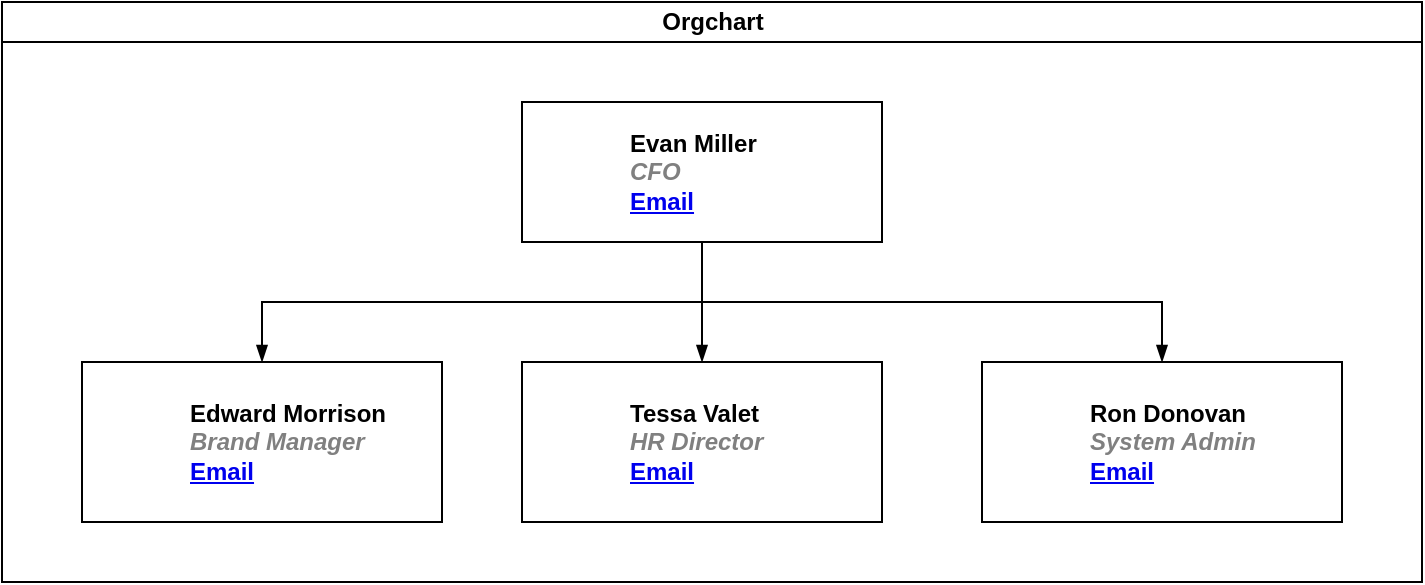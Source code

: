 <mxfile version="12.8.5" type="github" pages="2">
  <diagram id="prtHgNgQTEPvFCAcTncT" name="Page-1">
    <mxGraphModel dx="720" dy="460" grid="1" gridSize="10" guides="1" tooltips="1" connect="1" arrows="1" fold="1" page="1" pageScale="1" pageWidth="827" pageHeight="1169" math="0" shadow="0">
      <root>
        <mxCell id="0" />
        <mxCell id="1" parent="0" />
        <mxCell id="dNxyNK7c78bLwvsdeMH5-11" value="Orgchart" style="swimlane;html=1;startSize=20;horizontal=1;containerType=tree;glass=0;" parent="1" vertex="1">
          <mxGeometry x="40" y="80" width="710" height="290" as="geometry" />
        </mxCell>
        <UserObject label="%name%&lt;br&gt;&lt;i style=&quot;color: gray&quot;&gt;%position%&lt;/i&gt;&lt;br&gt;&lt;a href=&quot;mailto:%email%&quot;&gt;Email&lt;/a&gt;" name="Evan Miller" position="CFO" location="Office 1" email="me@example.com" placeholders="1" link="https://www.draw.io" id="dNxyNK7c78bLwvsdeMH5-12">
          <mxCell style="label;image=https://cdn3.iconfinder.com/data/icons/user-avatars-1/512/users-9-2-128.png;whiteSpace=wrap;html=1;rounded=0;glass=0;treeMoving=1;treeFolding=1;" parent="dNxyNK7c78bLwvsdeMH5-11" vertex="1">
            <mxGeometry x="260" y="50" width="180" height="70" as="geometry" />
          </mxCell>
        </UserObject>
        <mxCell id="dNxyNK7c78bLwvsdeMH5-13" value="" style="endArrow=blockThin;endFill=1;fontSize=11;edgeStyle=elbowEdgeStyle;elbow=vertical;rounded=0;" parent="dNxyNK7c78bLwvsdeMH5-11" source="dNxyNK7c78bLwvsdeMH5-12" target="dNxyNK7c78bLwvsdeMH5-14" edge="1">
          <mxGeometry relative="1" as="geometry" />
        </mxCell>
        <UserObject label="%name%&lt;br&gt;&lt;i style=&quot;color: gray&quot;&gt;%position%&lt;/i&gt;&lt;br&gt;&lt;a href=&quot;mailto:%email%&quot;&gt;Email&lt;/a&gt;" name="Edward Morrison" position="Brand Manager" location="Office 2" email="me@example.com" placeholders="1" link="https://www.draw.io" id="dNxyNK7c78bLwvsdeMH5-14">
          <mxCell style="label;image=https://cdn3.iconfinder.com/data/icons/user-avatars-1/512/users-10-3-128.png;whiteSpace=wrap;html=1;rounded=0;glass=0;treeFolding=1;treeMoving=1;" parent="dNxyNK7c78bLwvsdeMH5-11" vertex="1">
            <mxGeometry x="40" y="180" width="180" height="80" as="geometry" />
          </mxCell>
        </UserObject>
        <mxCell id="dNxyNK7c78bLwvsdeMH5-15" value="" style="endArrow=blockThin;endFill=1;fontSize=11;edgeStyle=elbowEdgeStyle;elbow=vertical;rounded=0;" parent="dNxyNK7c78bLwvsdeMH5-11" source="dNxyNK7c78bLwvsdeMH5-12" target="dNxyNK7c78bLwvsdeMH5-16" edge="1">
          <mxGeometry relative="1" as="geometry" />
        </mxCell>
        <UserObject label="%name%&lt;br&gt;&lt;i style=&quot;color: gray&quot;&gt;%position%&lt;/i&gt;&lt;br&gt;&lt;a href=&quot;mailto:%email%&quot;&gt;Email&lt;/a&gt;" name="Tessa Valet" position="HR Director" location="Office 4" email="me@example.com" placeholders="1" link="https://www.draw.io" id="dNxyNK7c78bLwvsdeMH5-16">
          <mxCell style="label;image=https://cdn3.iconfinder.com/data/icons/user-avatars-1/512/users-3-128.png;whiteSpace=wrap;html=1;rounded=0;glass=0;treeFolding=1;treeMoving=1;" parent="dNxyNK7c78bLwvsdeMH5-11" vertex="1">
            <mxGeometry x="260" y="180" width="180" height="80" as="geometry" />
          </mxCell>
        </UserObject>
        <mxCell id="dNxyNK7c78bLwvsdeMH5-17" value="" style="endArrow=blockThin;endFill=1;fontSize=11;edgeStyle=elbowEdgeStyle;elbow=vertical;rounded=0;" parent="dNxyNK7c78bLwvsdeMH5-11" source="dNxyNK7c78bLwvsdeMH5-12" target="dNxyNK7c78bLwvsdeMH5-18" edge="1">
          <mxGeometry relative="1" as="geometry" />
        </mxCell>
        <UserObject label="%name%&lt;br&gt;&lt;i style=&quot;color: gray&quot;&gt;%position%&lt;/i&gt;&lt;br&gt;&lt;a href=&quot;mailto:%email%&quot;&gt;Email&lt;/a&gt;" name="Ron Donovan" position="System Admin" location="Office 3" email="me@example.com" placeholders="1" link="https://www.draw.io" id="dNxyNK7c78bLwvsdeMH5-18">
          <mxCell style="label;image=https://cdn3.iconfinder.com/data/icons/user-avatars-1/512/users-2-128.png;whiteSpace=wrap;html=1;rounded=0;glass=0;" parent="dNxyNK7c78bLwvsdeMH5-11" vertex="1">
            <mxGeometry x="490" y="180" width="180" height="80" as="geometry" />
          </mxCell>
        </UserObject>
      </root>
    </mxGraphModel>
  </diagram>
  <diagram id="20GYT0R6OjHdlcXlzPev" name="Page-2">
    <mxGraphModel dx="720" dy="460" grid="1" gridSize="10" guides="1" tooltips="1" connect="1" arrows="1" fold="1" page="1" pageScale="1" pageWidth="827" pageHeight="1169" math="0" shadow="0">
      <root>
        <mxCell id="RuEA_9PtCq0dVrxen2_Z-0" />
        <mxCell id="RuEA_9PtCq0dVrxen2_Z-1" parent="RuEA_9PtCq0dVrxen2_Z-0" />
        <mxCell id="RuEA_9PtCq0dVrxen2_Z-39" value="" style="ellipse;whiteSpace=wrap;html=1;fillColor=#e1d5e7;strokeColor=#9673a6;shadow=1;opacity=60;" parent="RuEA_9PtCq0dVrxen2_Z-1" vertex="1">
          <mxGeometry x="150" y="246" width="460" height="225" as="geometry" />
        </mxCell>
        <mxCell id="RuEA_9PtCq0dVrxen2_Z-2" value="用户" style="shape=umlActor;verticalLabelPosition=bottom;labelBackgroundColor=#ffffff;verticalAlign=top;html=1;outlineConnect=0;" parent="RuEA_9PtCq0dVrxen2_Z-1" vertex="1">
          <mxGeometry x="10" y="46" width="30" height="60" as="geometry" />
        </mxCell>
        <mxCell id="RuEA_9PtCq0dVrxen2_Z-4" value="中心" style="text;html=1;strokeColor=none;fillColor=none;align=center;verticalAlign=middle;whiteSpace=wrap;rounded=0;" parent="RuEA_9PtCq0dVrxen2_Z-1" vertex="1">
          <mxGeometry x="191.2" y="106" width="40" height="20" as="geometry" />
        </mxCell>
        <mxCell id="RuEA_9PtCq0dVrxen2_Z-6" value="" style="verticalLabelPosition=bottom;html=1;verticalAlign=top;align=center;strokeColor=none;fillColor=#00BEF2;shape=mxgraph.azure.computer;pointerEvents=1;" parent="RuEA_9PtCq0dVrxen2_Z-1" vertex="1">
          <mxGeometry x="191.2" y="56" width="50" height="45" as="geometry" />
        </mxCell>
        <mxCell id="RuEA_9PtCq0dVrxen2_Z-7" value="医院" style="text;html=1;strokeColor=none;fillColor=none;align=center;verticalAlign=middle;whiteSpace=wrap;rounded=0;" parent="RuEA_9PtCq0dVrxen2_Z-1" vertex="1">
          <mxGeometry x="521.2" y="106" width="40" height="20" as="geometry" />
        </mxCell>
        <mxCell id="RuEA_9PtCq0dVrxen2_Z-11" value="" style="endArrow=classic;html=1;entryX=-0.077;entryY=0.919;entryDx=0;entryDy=0;entryPerimeter=0;" parent="RuEA_9PtCq0dVrxen2_Z-1" target="RuEA_9PtCq0dVrxen2_Z-6" edge="1">
          <mxGeometry width="50" height="50" relative="1" as="geometry">
            <mxPoint x="40" y="97" as="sourcePoint" />
            <mxPoint x="390" y="216" as="targetPoint" />
          </mxGeometry>
        </mxCell>
        <mxCell id="RuEA_9PtCq0dVrxen2_Z-12" value="1、发起请求" style="text;html=1;strokeColor=none;fillColor=none;align=center;verticalAlign=middle;whiteSpace=wrap;rounded=0;" parent="RuEA_9PtCq0dVrxen2_Z-1" vertex="1">
          <mxGeometry x="70" y="96" width="90" height="20" as="geometry" />
        </mxCell>
        <mxCell id="RuEA_9PtCq0dVrxen2_Z-13" value="" style="endArrow=classic;html=1;" parent="RuEA_9PtCq0dVrxen2_Z-1" edge="1">
          <mxGeometry width="50" height="50" relative="1" as="geometry">
            <mxPoint x="180" y="76" as="sourcePoint" />
            <mxPoint x="40" y="76" as="targetPoint" />
          </mxGeometry>
        </mxCell>
        <mxCell id="RuEA_9PtCq0dVrxen2_Z-14" value="10、响应请求" style="text;html=1;strokeColor=none;fillColor=none;align=center;verticalAlign=middle;whiteSpace=wrap;rounded=0;" parent="RuEA_9PtCq0dVrxen2_Z-1" vertex="1">
          <mxGeometry x="90" y="56" width="80" height="20" as="geometry" />
        </mxCell>
        <mxCell id="RuEA_9PtCq0dVrxen2_Z-15" value="" style="endArrow=classic;html=1;" parent="RuEA_9PtCq0dVrxen2_Z-1" edge="1">
          <mxGeometry width="50" height="50" relative="1" as="geometry">
            <mxPoint x="210" y="126" as="sourcePoint" />
            <mxPoint x="210" y="190" as="targetPoint" />
          </mxGeometry>
        </mxCell>
        <mxCell id="RuEA_9PtCq0dVrxen2_Z-16" value="" style="aspect=fixed;perimeter=ellipsePerimeter;html=1;align=center;shadow=0;dashed=0;fontColor=#4277BB;labelBackgroundColor=#ffffff;fontSize=12;spacingTop=3;image;image=img/lib/ibm/blockchain/hyperledger_fabric.svg;" parent="RuEA_9PtCq0dVrxen2_Z-1" vertex="1">
          <mxGeometry x="191.2" y="330" width="60" height="60" as="geometry" />
        </mxCell>
        <mxCell id="RuEA_9PtCq0dVrxen2_Z-17" value="peer" style="text;html=1;strokeColor=none;fillColor=none;align=center;verticalAlign=middle;whiteSpace=wrap;rounded=0;" parent="RuEA_9PtCq0dVrxen2_Z-1" vertex="1">
          <mxGeometry x="196.2" y="390" width="40" height="20" as="geometry" />
        </mxCell>
        <mxCell id="RuEA_9PtCq0dVrxen2_Z-19" value="" style="edgeStyle=orthogonalEdgeStyle;rounded=0;orthogonalLoop=1;jettySize=auto;html=1;" parent="RuEA_9PtCq0dVrxen2_Z-1" edge="1">
          <mxGeometry relative="1" as="geometry">
            <mxPoint x="208" y="249" as="sourcePoint" />
            <mxPoint x="208" y="333" as="targetPoint" />
          </mxGeometry>
        </mxCell>
        <mxCell id="RuEA_9PtCq0dVrxen2_Z-18" value="server" style="shape=folder;fontStyle=1;spacingTop=10;tabWidth=53;tabHeight=16;tabPosition=left;html=1;" parent="RuEA_9PtCq0dVrxen2_Z-1" vertex="1">
          <mxGeometry x="186.2" y="196" width="70" height="50" as="geometry" />
        </mxCell>
        <mxCell id="RuEA_9PtCq0dVrxen2_Z-20" value="2、发送请求" style="text;html=1;strokeColor=none;fillColor=none;align=center;verticalAlign=middle;whiteSpace=wrap;rounded=0;" parent="RuEA_9PtCq0dVrxen2_Z-1" vertex="1">
          <mxGeometry x="156.2" y="146" width="40" height="20" as="geometry" />
        </mxCell>
        <mxCell id="RuEA_9PtCq0dVrxen2_Z-21" value="3、请求上链" style="text;html=1;strokeColor=none;fillColor=none;align=center;verticalAlign=middle;whiteSpace=wrap;rounded=0;" parent="RuEA_9PtCq0dVrxen2_Z-1" vertex="1">
          <mxGeometry x="156.2" y="262" width="40" height="20" as="geometry" />
        </mxCell>
        <mxCell id="RuEA_9PtCq0dVrxen2_Z-22" value="" style="aspect=fixed;perimeter=ellipsePerimeter;html=1;align=center;shadow=0;dashed=0;fontColor=#4277BB;labelBackgroundColor=#ffffff;fontSize=12;spacingTop=3;image;image=img/lib/ibm/blockchain/hyperledger_fabric.svg;" parent="RuEA_9PtCq0dVrxen2_Z-1" vertex="1">
          <mxGeometry x="353.5" y="260" width="60" height="60" as="geometry" />
        </mxCell>
        <mxCell id="RuEA_9PtCq0dVrxen2_Z-23" value="" style="aspect=fixed;perimeter=ellipsePerimeter;html=1;align=center;shadow=0;dashed=0;fontColor=#4277BB;labelBackgroundColor=#ffffff;fontSize=12;spacingTop=3;image;image=img/lib/ibm/blockchain/hyperledger_fabric.svg;" parent="RuEA_9PtCq0dVrxen2_Z-1" vertex="1">
          <mxGeometry x="515" y="320" width="60" height="60" as="geometry" />
        </mxCell>
        <mxCell id="RuEA_9PtCq0dVrxen2_Z-24" value="" style="aspect=fixed;perimeter=ellipsePerimeter;html=1;align=center;shadow=0;dashed=0;fontColor=#4277BB;labelBackgroundColor=#ffffff;fontSize=12;spacingTop=3;image;image=img/lib/ibm/blockchain/hyperledger_fabric.svg;" parent="RuEA_9PtCq0dVrxen2_Z-1" vertex="1">
          <mxGeometry x="350" y="370" width="60" height="60" as="geometry" />
        </mxCell>
        <mxCell id="RuEA_9PtCq0dVrxen2_Z-25" value="peer" style="text;html=1;strokeColor=none;fillColor=none;align=center;verticalAlign=middle;whiteSpace=wrap;rounded=0;" parent="RuEA_9PtCq0dVrxen2_Z-1" vertex="1">
          <mxGeometry x="530" y="380" width="40" height="20" as="geometry" />
        </mxCell>
        <mxCell id="RuEA_9PtCq0dVrxen2_Z-26" value="&lt;span style=&quot;color: rgba(0 , 0 , 0 , 0) ; font-family: monospace ; font-size: 0px&quot;&gt;%3CmxGraphModel%3E%3Croot%3E%3CmxCell%20id%3D%220%22%2F%3E%3CmxCell%20id%3D%221%22%20parent%3D%220%22%2F%3E%3CmxCell%20id%3D%222%22%20value%3D%22server%22%20style%3D%22shape%3Dfolder%3BfontStyle%3D1%3BspacingTop%3D10%3BtabWidth%3D53%3BtabHeight%3D16%3BtabPosition%3Dleft%3Bhtml%3D1%3B%22%20vertex%3D%221%22%20parent%3D%221%22%3E%3CmxGeometry%20x%3D%22186.2%22%20y%3D%22220%22%20width%3D%2270%22%20height%3D%2250%22%20as%3D%22geometry%22%2F%3E%3C%2FmxCell%3E%3C%2Froot%3E%3C%2FmxGraphModel%3E&lt;/span&gt;" style="text;html=1;align=center;verticalAlign=middle;resizable=0;points=[];autosize=1;" parent="RuEA_9PtCq0dVrxen2_Z-1" vertex="1">
          <mxGeometry x="512" y="242" width="20" height="20" as="geometry" />
        </mxCell>
        <mxCell id="RuEA_9PtCq0dVrxen2_Z-27" value="server" style="shape=folder;fontStyle=1;spacingTop=10;tabWidth=53;tabHeight=16;tabPosition=left;html=1;" parent="RuEA_9PtCq0dVrxen2_Z-1" vertex="1">
          <mxGeometry x="510" y="196" width="70" height="50" as="geometry" />
        </mxCell>
        <mxCell id="RuEA_9PtCq0dVrxen2_Z-28" value="endersor" style="text;html=1;strokeColor=none;fillColor=none;align=center;verticalAlign=middle;whiteSpace=wrap;rounded=0;" parent="RuEA_9PtCq0dVrxen2_Z-1" vertex="1">
          <mxGeometry x="360" y="430" width="40" height="20" as="geometry" />
        </mxCell>
        <mxCell id="RuEA_9PtCq0dVrxen2_Z-29" value="orderer" style="text;html=1;strokeColor=none;fillColor=none;align=center;verticalAlign=middle;whiteSpace=wrap;rounded=0;" parent="RuEA_9PtCq0dVrxen2_Z-1" vertex="1">
          <mxGeometry x="390" y="310" width="40" height="20" as="geometry" />
        </mxCell>
        <mxCell id="RuEA_9PtCq0dVrxen2_Z-30" value="" style="curved=1;endArrow=classic;html=1;exitX=1;exitY=0.5;exitDx=0;exitDy=0;entryX=0;entryY=0.5;entryDx=0;entryDy=0;" parent="RuEA_9PtCq0dVrxen2_Z-1" source="RuEA_9PtCq0dVrxen2_Z-16" target="RuEA_9PtCq0dVrxen2_Z-24" edge="1">
          <mxGeometry width="50" height="50" relative="1" as="geometry">
            <mxPoint x="330" y="290" as="sourcePoint" />
            <mxPoint x="380" y="240" as="targetPoint" />
            <Array as="points">
              <mxPoint x="300" y="390" />
            </Array>
          </mxGeometry>
        </mxCell>
        <mxCell id="RuEA_9PtCq0dVrxen2_Z-31" value="" style="curved=1;endArrow=classic;html=1;exitX=0.5;exitY=0;exitDx=0;exitDy=0;entryX=0.5;entryY=1;entryDx=0;entryDy=0;" parent="RuEA_9PtCq0dVrxen2_Z-1" source="RuEA_9PtCq0dVrxen2_Z-24" target="RuEA_9PtCq0dVrxen2_Z-22" edge="1">
          <mxGeometry width="50" height="50" relative="1" as="geometry">
            <mxPoint x="330" y="290" as="sourcePoint" />
            <mxPoint x="378" y="330" as="targetPoint" />
            <Array as="points">
              <mxPoint x="378" y="350" />
            </Array>
          </mxGeometry>
        </mxCell>
        <mxCell id="RuEA_9PtCq0dVrxen2_Z-32" value="" style="curved=1;endArrow=classic;html=1;exitX=1;exitY=0.5;exitDx=0;exitDy=0;entryX=0;entryY=0.25;entryDx=0;entryDy=0;" parent="RuEA_9PtCq0dVrxen2_Z-1" source="RuEA_9PtCq0dVrxen2_Z-22" target="RuEA_9PtCq0dVrxen2_Z-23" edge="1">
          <mxGeometry width="50" height="50" relative="1" as="geometry">
            <mxPoint x="330" y="290" as="sourcePoint" />
            <mxPoint x="380" y="240" as="targetPoint" />
            <Array as="points">
              <mxPoint x="480" y="300" />
            </Array>
          </mxGeometry>
        </mxCell>
        <mxCell id="RuEA_9PtCq0dVrxen2_Z-34" value="" style="curved=1;endArrow=classic;html=1;entryX=0.75;entryY=0;entryDx=0;entryDy=0;exitX=0;exitY=0.5;exitDx=0;exitDy=0;" parent="RuEA_9PtCq0dVrxen2_Z-1" source="RuEA_9PtCq0dVrxen2_Z-22" target="RuEA_9PtCq0dVrxen2_Z-16" edge="1">
          <mxGeometry width="50" height="50" relative="1" as="geometry">
            <mxPoint x="330" y="290" as="sourcePoint" />
            <mxPoint x="380" y="240" as="targetPoint" />
            <Array as="points">
              <mxPoint x="310" y="290" />
            </Array>
          </mxGeometry>
        </mxCell>
        <mxCell id="RuEA_9PtCq0dVrxen2_Z-36" value="" style="curved=1;endArrow=classic;html=1;exitX=0;exitY=0.5;exitDx=0;exitDy=0;" parent="RuEA_9PtCq0dVrxen2_Z-1" source="RuEA_9PtCq0dVrxen2_Z-23" edge="1">
          <mxGeometry width="50" height="50" relative="1" as="geometry">
            <mxPoint x="290" y="290" as="sourcePoint" />
            <mxPoint x="420" y="400" as="targetPoint" />
            <Array as="points">
              <mxPoint x="460" y="390" />
            </Array>
          </mxGeometry>
        </mxCell>
        <mxCell id="RuEA_9PtCq0dVrxen2_Z-38" value="" style="endArrow=classic;html=1;" parent="RuEA_9PtCq0dVrxen2_Z-1" edge="1">
          <mxGeometry width="50" height="50" relative="1" as="geometry">
            <mxPoint x="532" y="246" as="sourcePoint" />
            <mxPoint x="532" y="323" as="targetPoint" />
          </mxGeometry>
        </mxCell>
        <mxCell id="RuEA_9PtCq0dVrxen2_Z-40" value="&lt;b style=&quot;font-size: 17px;&quot;&gt;&lt;font color=&quot;#b5739d&quot; style=&quot;font-size: 17px;&quot;&gt;fabric&lt;/font&gt;&lt;/b&gt;" style="text;html=1;strokeColor=#E6D0DE;fillColor=#e1d5e7;align=center;verticalAlign=middle;whiteSpace=wrap;rounded=0;fontSize=17;" parent="RuEA_9PtCq0dVrxen2_Z-1" vertex="1">
          <mxGeometry x="450" y="430" width="40" height="20" as="geometry" />
        </mxCell>
        <mxCell id="RuEA_9PtCq0dVrxen2_Z-41" value="" style="verticalLabelPosition=bottom;html=1;verticalAlign=top;align=center;strokeColor=none;fillColor=#00BEF2;shape=mxgraph.azure.computer;pointerEvents=1;" parent="RuEA_9PtCq0dVrxen2_Z-1" vertex="1">
          <mxGeometry x="520" y="56" width="50" height="45" as="geometry" />
        </mxCell>
        <mxCell id="RuEA_9PtCq0dVrxen2_Z-42" value="" style="endArrow=classic;html=1;exitX=0.617;exitY=0.022;exitDx=0;exitDy=0;exitPerimeter=0;" parent="RuEA_9PtCq0dVrxen2_Z-1" source="RuEA_9PtCq0dVrxen2_Z-23" edge="1">
          <mxGeometry width="50" height="50" relative="1" as="geometry">
            <mxPoint x="310" y="240" as="sourcePoint" />
            <mxPoint x="550" y="246" as="targetPoint" />
          </mxGeometry>
        </mxCell>
        <mxCell id="RuEA_9PtCq0dVrxen2_Z-43" value="" style="endArrow=classic;html=1;exitX=0.5;exitY=0;exitDx=0;exitDy=0;entryX=0.5;entryY=1;entryDx=0;entryDy=0;entryPerimeter=0;" parent="RuEA_9PtCq0dVrxen2_Z-1" source="RuEA_9PtCq0dVrxen2_Z-16" target="RuEA_9PtCq0dVrxen2_Z-18" edge="1">
          <mxGeometry width="50" height="50" relative="1" as="geometry">
            <mxPoint x="310" y="280" as="sourcePoint" />
            <mxPoint x="360" y="230" as="targetPoint" />
          </mxGeometry>
        </mxCell>
        <mxCell id="RuEA_9PtCq0dVrxen2_Z-44" value="4、请求同步" style="text;html=1;strokeColor=none;fillColor=none;align=center;verticalAlign=middle;whiteSpace=wrap;rounded=0;shadow=1;opacity=60;" parent="RuEA_9PtCq0dVrxen2_Z-1" vertex="1">
          <mxGeometry x="561.2" y="270" width="40" height="20" as="geometry" />
        </mxCell>
        <mxCell id="RuEA_9PtCq0dVrxen2_Z-45" value="5、发送请求" style="text;html=1;strokeColor=none;fillColor=none;align=center;verticalAlign=middle;whiteSpace=wrap;rounded=0;shadow=1;opacity=60;" parent="RuEA_9PtCq0dVrxen2_Z-1" vertex="1">
          <mxGeometry x="562.4" y="146" width="40" height="20" as="geometry" />
        </mxCell>
        <mxCell id="RuEA_9PtCq0dVrxen2_Z-46" value="" style="endArrow=classic;html=1;entryX=0.75;entryY=1;entryDx=0;entryDy=0;" parent="RuEA_9PtCq0dVrxen2_Z-1" target="RuEA_9PtCq0dVrxen2_Z-7" edge="1">
          <mxGeometry width="50" height="50" relative="1" as="geometry">
            <mxPoint x="551" y="190" as="sourcePoint" />
            <mxPoint x="360" y="230" as="targetPoint" />
          </mxGeometry>
        </mxCell>
        <mxCell id="RuEA_9PtCq0dVrxen2_Z-48" value="" style="endArrow=classic;html=1;exitX=0.25;exitY=1;exitDx=0;exitDy=0;" parent="RuEA_9PtCq0dVrxen2_Z-1" source="RuEA_9PtCq0dVrxen2_Z-7" edge="1">
          <mxGeometry width="50" height="50" relative="1" as="geometry">
            <mxPoint x="310" y="280" as="sourcePoint" />
            <mxPoint x="531" y="190" as="targetPoint" />
          </mxGeometry>
        </mxCell>
        <mxCell id="RuEA_9PtCq0dVrxen2_Z-49" value="6、回复结果" style="text;html=1;strokeColor=none;fillColor=none;align=center;verticalAlign=middle;whiteSpace=wrap;rounded=0;shadow=1;opacity=60;" parent="RuEA_9PtCq0dVrxen2_Z-1" vertex="1">
          <mxGeometry x="490" y="146" width="40" height="20" as="geometry" />
        </mxCell>
        <mxCell id="RuEA_9PtCq0dVrxen2_Z-51" value="7、结果上链" style="text;html=1;strokeColor=none;fillColor=none;align=center;verticalAlign=middle;whiteSpace=wrap;rounded=0;shadow=1;opacity=60;" parent="RuEA_9PtCq0dVrxen2_Z-1" vertex="1">
          <mxGeometry x="490" y="262" width="40" height="20" as="geometry" />
        </mxCell>
        <mxCell id="RuEA_9PtCq0dVrxen2_Z-52" value="8、同步结果" style="text;html=1;strokeColor=none;fillColor=none;align=center;verticalAlign=middle;whiteSpace=wrap;rounded=0;shadow=1;opacity=60;" parent="RuEA_9PtCq0dVrxen2_Z-1" vertex="1">
          <mxGeometry x="231.2" y="260" width="40" height="20" as="geometry" />
        </mxCell>
        <mxCell id="RuEA_9PtCq0dVrxen2_Z-54" value="" style="endArrow=classic;html=1;" parent="RuEA_9PtCq0dVrxen2_Z-1" edge="1">
          <mxGeometry width="50" height="50" relative="1" as="geometry">
            <mxPoint x="230" y="190" as="sourcePoint" />
            <mxPoint x="230" y="130" as="targetPoint" />
          </mxGeometry>
        </mxCell>
        <mxCell id="RuEA_9PtCq0dVrxen2_Z-56" value="9、发送结果" style="text;html=1;strokeColor=none;fillColor=none;align=center;verticalAlign=middle;whiteSpace=wrap;rounded=0;shadow=1;opacity=60;" parent="RuEA_9PtCq0dVrxen2_Z-1" vertex="1">
          <mxGeometry x="236.2" y="140" width="40" height="20" as="geometry" />
        </mxCell>
      </root>
    </mxGraphModel>
  </diagram>
</mxfile>
